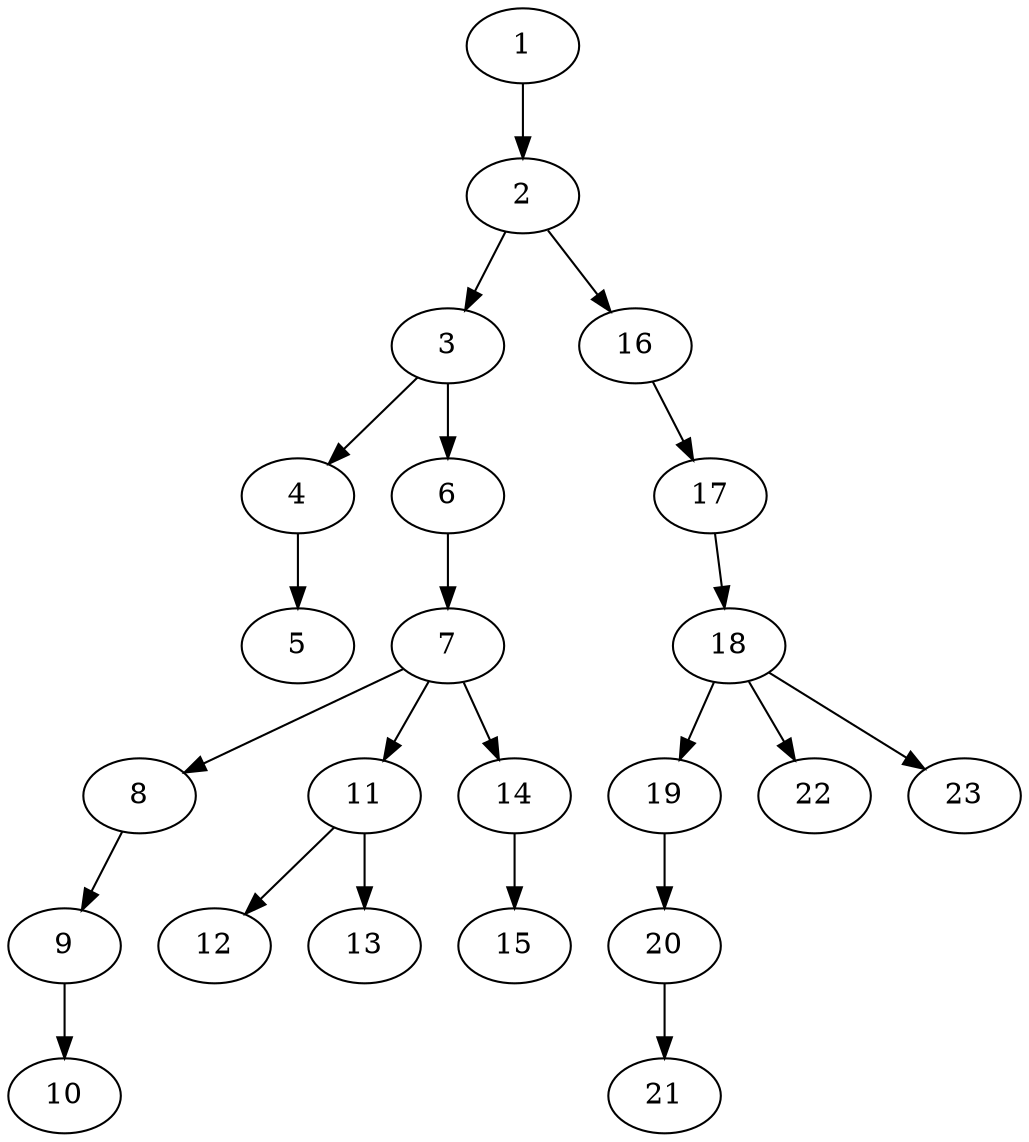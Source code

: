 strict digraph "" {
	1 -> 2;
	2 -> 3;
	2 -> 16;
	3 -> 4;
	3 -> 6;
	4 -> 5;
	6 -> 7;
	7 -> 8;
	7 -> 11;
	7 -> 14;
	8 -> 9;
	9 -> 10;
	11 -> 12;
	11 -> 13;
	14 -> 15;
	16 -> 17;
	17 -> 18;
	18 -> 19;
	18 -> 22;
	18 -> 23;
	19 -> 20;
	20 -> 21;
}

